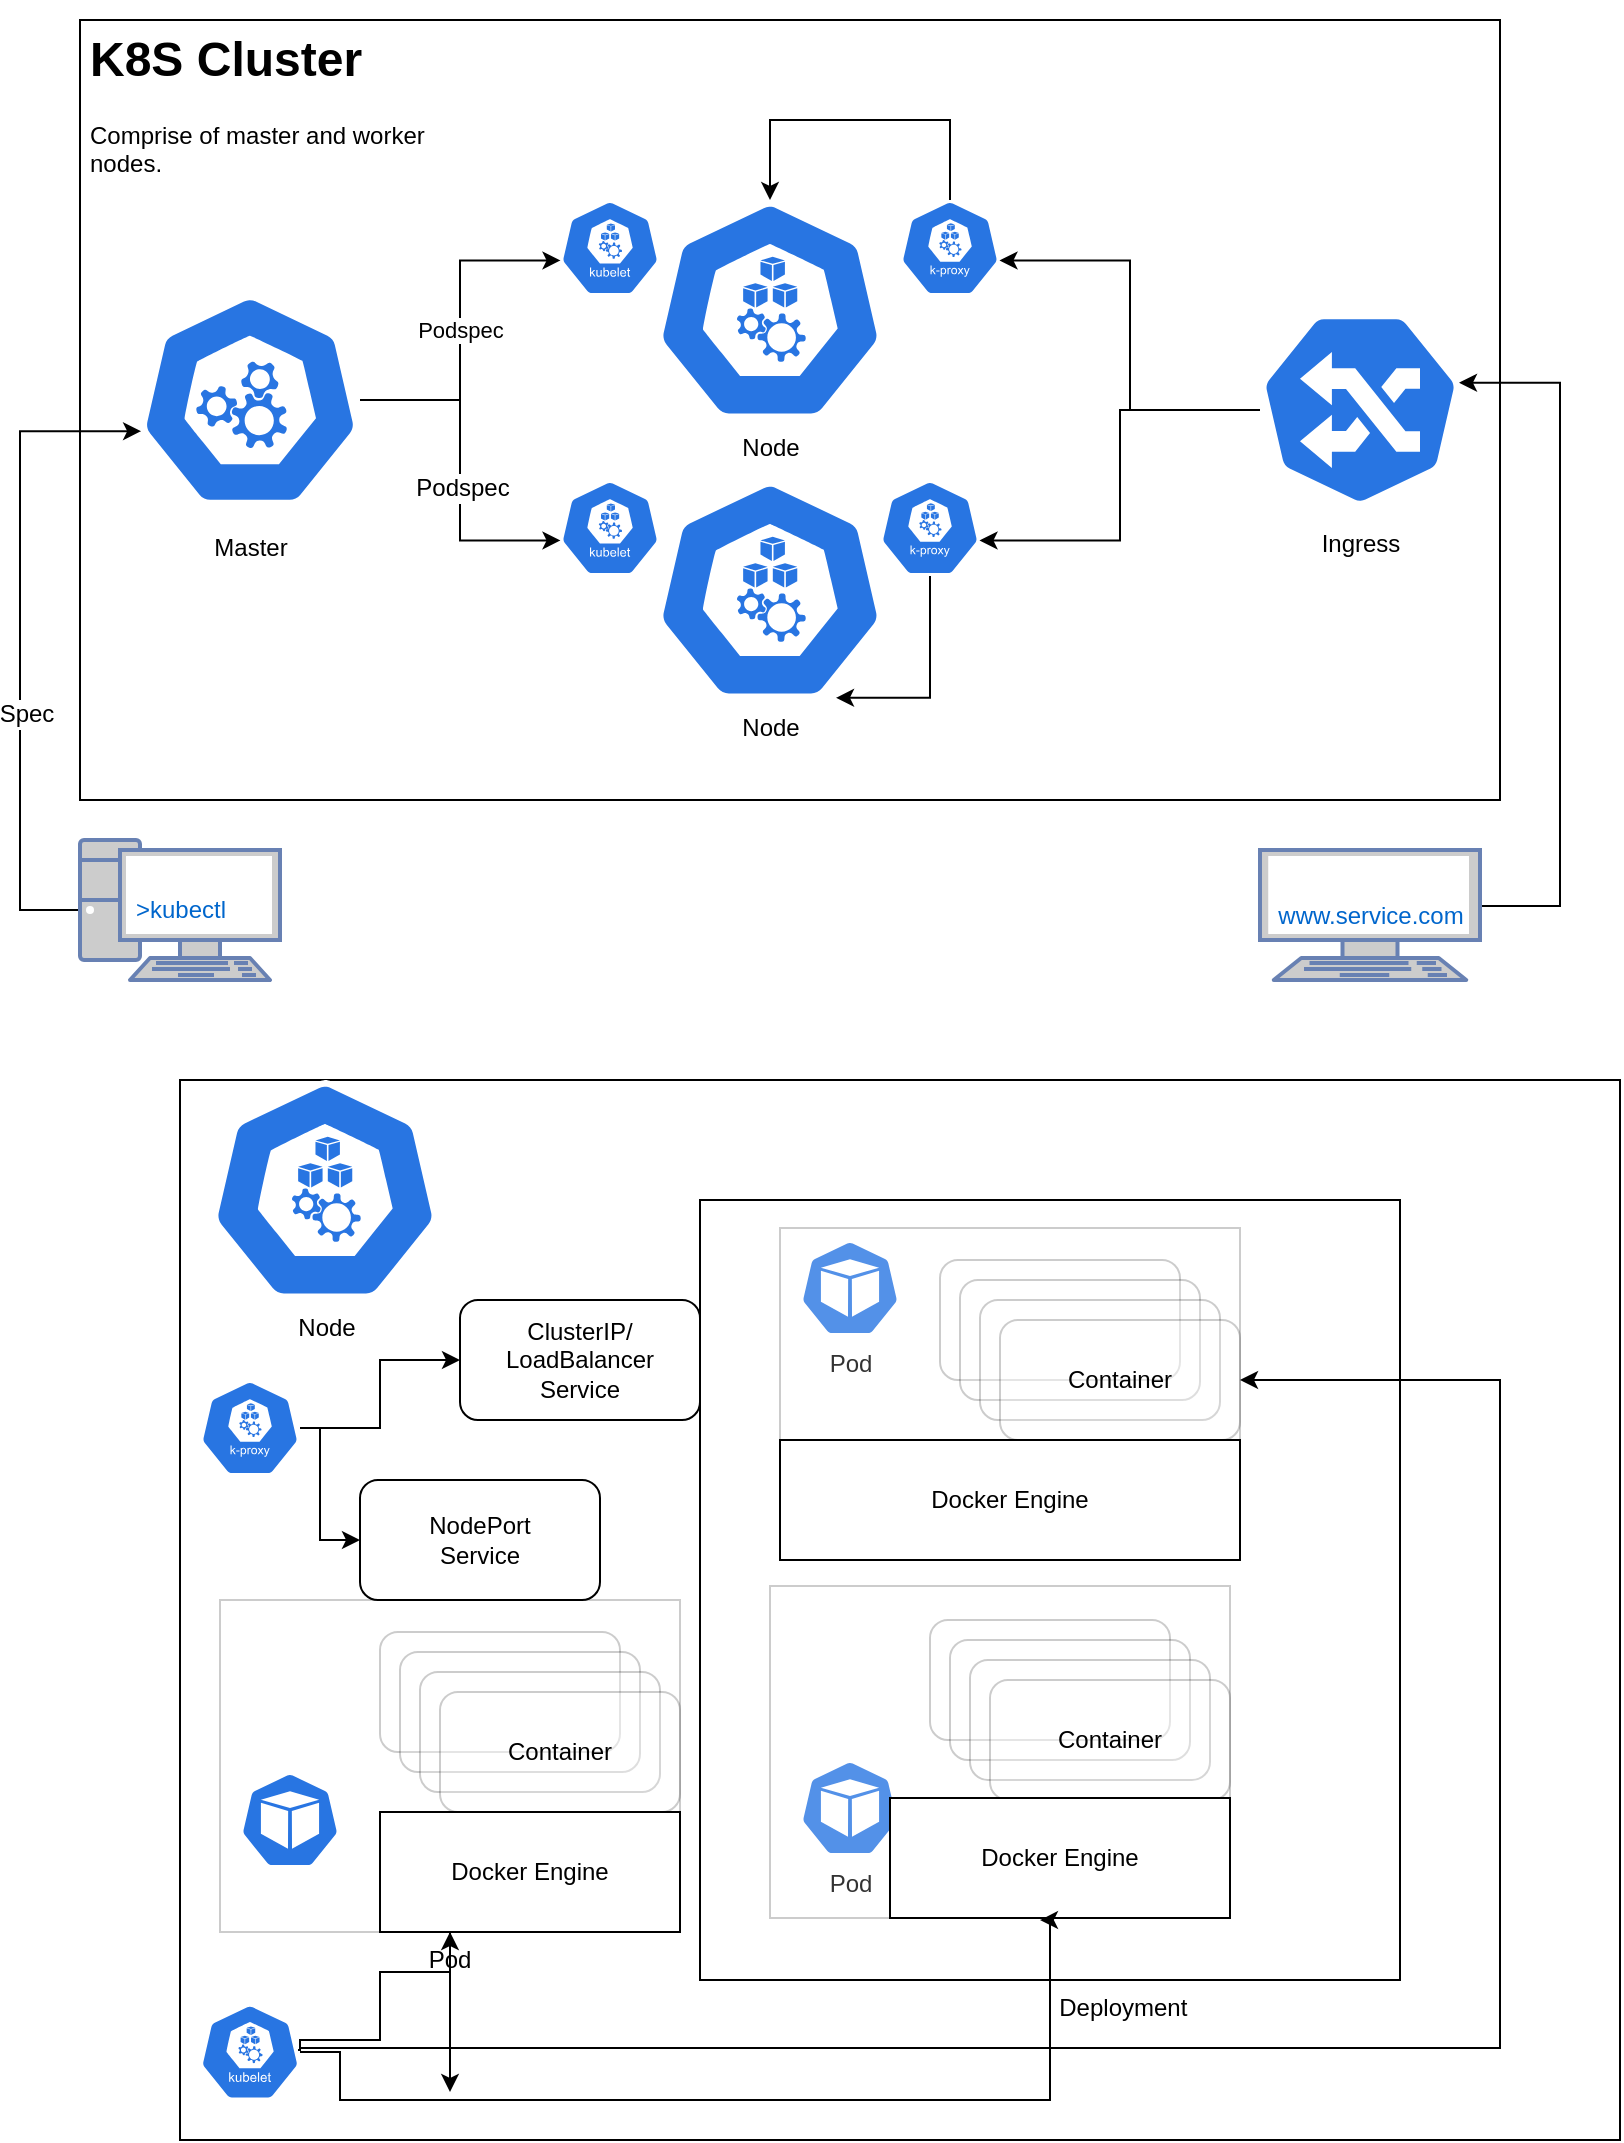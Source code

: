<mxfile version="12.9.7" type="github">
  <diagram id="hbpDbGkUQY02aLziDPMM" name="Page-1">
    <mxGraphModel dx="946" dy="618" grid="1" gridSize="10" guides="1" tooltips="1" connect="1" arrows="1" fold="1" page="1" pageScale="1" pageWidth="1169" pageHeight="827" math="0" shadow="0">
      <root>
        <mxCell id="0" />
        <mxCell id="1" parent="0" />
        <mxCell id="Bfey8ndqpUIMnrND0FDJ-34" value="" style="rounded=0;whiteSpace=wrap;html=1;shadow=0;strokeColor=#000000;gradientColor=none;" parent="1" vertex="1">
          <mxGeometry x="430" y="730" width="720" height="530" as="geometry" />
        </mxCell>
        <mxCell id="Bfey8ndqpUIMnrND0FDJ-3" value="" style="rounded=0;whiteSpace=wrap;html=1;labelPosition=center;verticalLabelPosition=bottom;align=center;verticalAlign=top;" parent="1" vertex="1">
          <mxGeometry x="380" y="200" width="710" height="390" as="geometry" />
        </mxCell>
        <mxCell id="Bfey8ndqpUIMnrND0FDJ-4" value="&lt;h1&gt;K8S Cluster&lt;/h1&gt;&lt;p&gt;Comprise of master and worker nodes.&lt;/p&gt;" style="text;html=1;strokeColor=none;fillColor=none;spacing=5;spacingTop=-20;whiteSpace=wrap;overflow=hidden;rounded=0;" parent="1" vertex="1">
          <mxGeometry x="380" y="200" width="190" height="90" as="geometry" />
        </mxCell>
        <mxCell id="Bfey8ndqpUIMnrND0FDJ-12" value="" style="html=1;dashed=0;whitespace=wrap;fillColor=#2875E2;strokeColor=#ffffff;points=[[0.005,0.63,0],[0.1,0.2,0],[0.9,0.2,0],[0.5,0,0],[0.995,0.63,0],[0.72,0.99,0],[0.5,1,0],[0.28,0.99,0]];shape=mxgraph.kubernetes.icon;prIcon=kubelet;shadow=0;" parent="1" vertex="1">
          <mxGeometry x="620" y="290" width="50" height="48" as="geometry" />
        </mxCell>
        <mxCell id="Bfey8ndqpUIMnrND0FDJ-14" value="Podspec" style="edgeStyle=orthogonalEdgeStyle;rounded=0;orthogonalLoop=1;jettySize=auto;html=1;entryX=0.005;entryY=0.63;entryDx=0;entryDy=0;entryPerimeter=0;" parent="1" source="Bfey8ndqpUIMnrND0FDJ-13" target="Bfey8ndqpUIMnrND0FDJ-12" edge="1">
          <mxGeometry relative="1" as="geometry" />
        </mxCell>
        <mxCell id="Bfey8ndqpUIMnrND0FDJ-21" style="edgeStyle=orthogonalEdgeStyle;rounded=0;orthogonalLoop=1;jettySize=auto;html=1;entryX=0.005;entryY=0.63;entryDx=0;entryDy=0;entryPerimeter=0;" parent="1" source="Bfey8ndqpUIMnrND0FDJ-13" target="Bfey8ndqpUIMnrND0FDJ-18" edge="1">
          <mxGeometry relative="1" as="geometry" />
        </mxCell>
        <mxCell id="mce9ujAxJOzOzg-gAjQL-8" value="Podspec" style="text;html=1;align=center;verticalAlign=middle;resizable=0;points=[];labelBackgroundColor=#ffffff;" parent="Bfey8ndqpUIMnrND0FDJ-21" vertex="1" connectable="0">
          <mxGeometry x="0.103" y="1" relative="1" as="geometry">
            <mxPoint as="offset" />
          </mxGeometry>
        </mxCell>
        <mxCell id="Bfey8ndqpUIMnrND0FDJ-13" value="Master" style="html=1;dashed=0;whitespace=wrap;fillColor=#2875E2;strokeColor=#ffffff;points=[[0.005,0.63,0],[0.1,0.2,0],[0.9,0.2,0],[0.5,0,0],[0.995,0.63,0],[0.72,0.99,0],[0.5,1,0],[0.28,0.99,0]];shape=mxgraph.kubernetes.icon;prIcon=master;shadow=0;labelPosition=center;verticalLabelPosition=bottom;align=center;verticalAlign=top;" parent="1" vertex="1">
          <mxGeometry x="410" y="330" width="110" height="120" as="geometry" />
        </mxCell>
        <mxCell id="Bfey8ndqpUIMnrND0FDJ-30" style="edgeStyle=orthogonalEdgeStyle;rounded=0;orthogonalLoop=1;jettySize=auto;html=1;entryX=0.5;entryY=0;entryDx=0;entryDy=0;entryPerimeter=0;" parent="1" source="Bfey8ndqpUIMnrND0FDJ-15" target="Bfey8ndqpUIMnrND0FDJ-16" edge="1">
          <mxGeometry relative="1" as="geometry">
            <Array as="points">
              <mxPoint x="815" y="250" />
              <mxPoint x="725" y="250" />
            </Array>
          </mxGeometry>
        </mxCell>
        <mxCell id="Bfey8ndqpUIMnrND0FDJ-15" value="" style="html=1;dashed=0;whitespace=wrap;fillColor=#2875E2;strokeColor=#ffffff;points=[[0.005,0.63,0],[0.1,0.2,0],[0.9,0.2,0],[0.5,0,0],[0.995,0.63,0],[0.72,0.99,0],[0.5,1,0],[0.28,0.99,0]];shape=mxgraph.kubernetes.icon;prIcon=k_proxy;shadow=0;" parent="1" vertex="1">
          <mxGeometry x="790" y="290" width="50" height="48" as="geometry" />
        </mxCell>
        <mxCell id="Bfey8ndqpUIMnrND0FDJ-16" value="Node" style="html=1;dashed=0;whitespace=wrap;fillColor=#2875E2;strokeColor=#ffffff;points=[[0.005,0.63,0],[0.1,0.2,0],[0.9,0.2,0],[0.5,0,0],[0.995,0.63,0],[0.72,0.99,0],[0.5,1,0],[0.28,0.99,0]];shape=mxgraph.kubernetes.icon;prIcon=node;shadow=0;labelPosition=center;verticalLabelPosition=bottom;align=center;verticalAlign=top;" parent="1" vertex="1">
          <mxGeometry x="650" y="290" width="150" height="110" as="geometry" />
        </mxCell>
        <mxCell id="Bfey8ndqpUIMnrND0FDJ-18" value="" style="html=1;dashed=0;whitespace=wrap;fillColor=#2875E2;strokeColor=#ffffff;points=[[0.005,0.63,0],[0.1,0.2,0],[0.9,0.2,0],[0.5,0,0],[0.995,0.63,0],[0.72,0.99,0],[0.5,1,0],[0.28,0.99,0]];shape=mxgraph.kubernetes.icon;prIcon=kubelet;shadow=0;" parent="1" vertex="1">
          <mxGeometry x="620" y="430" width="50" height="48" as="geometry" />
        </mxCell>
        <mxCell id="Bfey8ndqpUIMnrND0FDJ-32" style="edgeStyle=orthogonalEdgeStyle;rounded=0;orthogonalLoop=1;jettySize=auto;html=1;entryX=0.72;entryY=0.99;entryDx=0;entryDy=0;entryPerimeter=0;" parent="1" source="Bfey8ndqpUIMnrND0FDJ-19" target="Bfey8ndqpUIMnrND0FDJ-20" edge="1">
          <mxGeometry relative="1" as="geometry">
            <Array as="points">
              <mxPoint x="805" y="539" />
            </Array>
          </mxGeometry>
        </mxCell>
        <mxCell id="Bfey8ndqpUIMnrND0FDJ-19" value="" style="html=1;dashed=0;whitespace=wrap;fillColor=#2875E2;strokeColor=#ffffff;points=[[0.005,0.63,0],[0.1,0.2,0],[0.9,0.2,0],[0.5,0,0],[0.995,0.63,0],[0.72,0.99,0],[0.5,1,0],[0.28,0.99,0]];shape=mxgraph.kubernetes.icon;prIcon=k_proxy;shadow=0;" parent="1" vertex="1">
          <mxGeometry x="780" y="430" width="50" height="48" as="geometry" />
        </mxCell>
        <mxCell id="Bfey8ndqpUIMnrND0FDJ-20" value="Node" style="html=1;dashed=0;whitespace=wrap;fillColor=#2875E2;strokeColor=#ffffff;points=[[0.005,0.63,0],[0.1,0.2,0],[0.9,0.2,0],[0.5,0,0],[0.995,0.63,0],[0.72,0.99,0],[0.5,1,0],[0.28,0.99,0]];shape=mxgraph.kubernetes.icon;prIcon=node;shadow=0;labelPosition=center;verticalLabelPosition=bottom;align=center;verticalAlign=top;" parent="1" vertex="1">
          <mxGeometry x="650" y="430" width="150" height="110" as="geometry" />
        </mxCell>
        <mxCell id="Bfey8ndqpUIMnrND0FDJ-23" style="edgeStyle=orthogonalEdgeStyle;rounded=0;orthogonalLoop=1;jettySize=auto;html=1;entryX=0.005;entryY=0.63;entryDx=0;entryDy=0;entryPerimeter=0;" parent="1" source="Bfey8ndqpUIMnrND0FDJ-22" target="Bfey8ndqpUIMnrND0FDJ-13" edge="1">
          <mxGeometry relative="1" as="geometry">
            <Array as="points">
              <mxPoint x="350" y="645" />
              <mxPoint x="350" y="406" />
            </Array>
          </mxGeometry>
        </mxCell>
        <mxCell id="mce9ujAxJOzOzg-gAjQL-11" value="Spec" style="text;html=1;align=center;verticalAlign=middle;resizable=0;points=[];labelBackgroundColor=#ffffff;" parent="Bfey8ndqpUIMnrND0FDJ-23" vertex="1" connectable="0">
          <mxGeometry x="-0.224" y="-3" relative="1" as="geometry">
            <mxPoint as="offset" />
          </mxGeometry>
        </mxCell>
        <mxCell id="Bfey8ndqpUIMnrND0FDJ-22" value="&amp;gt;kubectl" style="fontColor=#0066CC;verticalAlign=middle;verticalLabelPosition=middle;labelPosition=center;align=center;html=1;outlineConnect=0;fillColor=#CCCCCC;strokeColor=#6881B3;gradientColor=none;gradientDirection=north;strokeWidth=2;shape=mxgraph.networks.pc;shadow=0;" parent="1" vertex="1">
          <mxGeometry x="380" y="610" width="100" height="70" as="geometry" />
        </mxCell>
        <mxCell id="Bfey8ndqpUIMnrND0FDJ-27" style="edgeStyle=orthogonalEdgeStyle;rounded=0;orthogonalLoop=1;jettySize=auto;html=1;entryX=0.005;entryY=0.63;entryDx=0;entryDy=0;entryPerimeter=0;" parent="1" source="Bfey8ndqpUIMnrND0FDJ-24" target="Bfey8ndqpUIMnrND0FDJ-26" edge="1">
          <mxGeometry relative="1" as="geometry">
            <Array as="points">
              <mxPoint x="1120" y="643" />
              <mxPoint x="1120" y="381" />
            </Array>
          </mxGeometry>
        </mxCell>
        <mxCell id="Bfey8ndqpUIMnrND0FDJ-24" value="www.service.com" style="fontColor=#0066CC;verticalAlign=middle;verticalLabelPosition=middle;labelPosition=center;align=center;html=1;outlineConnect=0;fillColor=#CCCCCC;strokeColor=#6881B3;gradientColor=none;gradientDirection=north;strokeWidth=2;shape=mxgraph.networks.terminal;shadow=0;" parent="1" vertex="1">
          <mxGeometry x="970" y="615" width="110" height="65" as="geometry" />
        </mxCell>
        <mxCell id="Bfey8ndqpUIMnrND0FDJ-28" style="edgeStyle=orthogonalEdgeStyle;rounded=0;orthogonalLoop=1;jettySize=auto;html=1;entryX=0.995;entryY=0.63;entryDx=0;entryDy=0;entryPerimeter=0;" parent="1" source="Bfey8ndqpUIMnrND0FDJ-26" target="Bfey8ndqpUIMnrND0FDJ-15" edge="1">
          <mxGeometry relative="1" as="geometry" />
        </mxCell>
        <mxCell id="Bfey8ndqpUIMnrND0FDJ-29" style="edgeStyle=orthogonalEdgeStyle;rounded=0;orthogonalLoop=1;jettySize=auto;html=1;entryX=0.995;entryY=0.63;entryDx=0;entryDy=0;entryPerimeter=0;" parent="1" source="Bfey8ndqpUIMnrND0FDJ-26" target="Bfey8ndqpUIMnrND0FDJ-19" edge="1">
          <mxGeometry relative="1" as="geometry" />
        </mxCell>
        <mxCell id="Bfey8ndqpUIMnrND0FDJ-26" value="Ingress" style="html=1;dashed=0;whitespace=wrap;fillColor=#2875E2;strokeColor=#ffffff;points=[[0.005,0.63,0],[0.1,0.2,0],[0.9,0.2,0],[0.5,0,0],[0.995,0.63,0],[0.72,0.99,0],[0.5,1,0],[0.28,0.99,0]];shape=mxgraph.kubernetes.icon;prIcon=ing;shadow=0;labelPosition=center;verticalLabelPosition=bottom;align=center;verticalAlign=top;allowArrows=1;direction=west;" parent="1" vertex="1">
          <mxGeometry x="970" y="342.5" width="100" height="105" as="geometry" />
        </mxCell>
        <mxCell id="Bfey8ndqpUIMnrND0FDJ-33" value="Node" style="html=1;dashed=0;whitespace=wrap;fillColor=#2875E2;strokeColor=#ffffff;points=[[0.005,0.63,0],[0.1,0.2,0],[0.9,0.2,0],[0.5,0,0],[0.995,0.63,0],[0.72,0.99,0],[0.5,1,0],[0.28,0.99,0]];shape=mxgraph.kubernetes.icon;prIcon=node;shadow=0;labelPosition=center;verticalLabelPosition=bottom;align=center;verticalAlign=top;" parent="1" vertex="1">
          <mxGeometry x="430" y="730" width="145" height="110" as="geometry" />
        </mxCell>
        <mxCell id="Bfey8ndqpUIMnrND0FDJ-35" value="&amp;nbsp; &amp;nbsp; &amp;nbsp; &amp;nbsp; &amp;nbsp; &amp;nbsp; &amp;nbsp; &amp;nbsp; &amp;nbsp; &amp;nbsp; &amp;nbsp; Deployment" style="rounded=0;whiteSpace=wrap;html=1;shadow=0;strokeColor=#000000;gradientColor=none;glass=0;comic=0;labelPosition=center;verticalLabelPosition=bottom;align=center;verticalAlign=top;treeFolding=0;" parent="1" vertex="1">
          <mxGeometry x="690" y="790" width="350" height="390" as="geometry" />
        </mxCell>
        <mxCell id="Bfey8ndqpUIMnrND0FDJ-37" value="ClusterIP/&lt;br&gt;LoadBalancer&lt;br&gt;Service" style="rounded=1;whiteSpace=wrap;html=1;shadow=0;glass=0;comic=0;strokeColor=#000000;gradientColor=none;" parent="1" vertex="1">
          <mxGeometry x="570" y="840" width="120" height="60" as="geometry" />
        </mxCell>
        <mxCell id="Bfey8ndqpUIMnrND0FDJ-38" value="Pod" style="html=1;dashed=0;whitespace=wrap;fillColor=#2875E2;strokeColor=#ffffff;points=[[0.005,0.63,0],[0.1,0.2,0],[0.9,0.2,0],[0.5,0,0],[0.995,0.63,0],[0.72,0.99,0],[0.5,1,0],[0.28,0.99,0]];shape=mxgraph.kubernetes.icon;prIcon=pod;rounded=0;shadow=0;glass=0;comic=0;labelPosition=center;verticalLabelPosition=bottom;align=center;verticalAlign=top;" parent="1" vertex="1">
          <mxGeometry x="740" y="810" width="50" height="48" as="geometry" />
        </mxCell>
        <mxCell id="Bfey8ndqpUIMnrND0FDJ-39" value="Pod" style="html=1;dashed=0;whitespace=wrap;fillColor=#2875E2;strokeColor=#ffffff;points=[[0.005,0.63,0],[0.1,0.2,0],[0.9,0.2,0],[0.5,0,0],[0.995,0.63,0],[0.72,0.99,0],[0.5,1,0],[0.28,0.99,0]];shape=mxgraph.kubernetes.icon;prIcon=pod;rounded=0;shadow=0;glass=0;comic=0;labelPosition=center;verticalLabelPosition=bottom;align=center;verticalAlign=top;" parent="1" vertex="1">
          <mxGeometry x="740" y="1070" width="50" height="48" as="geometry" />
        </mxCell>
        <mxCell id="Bfey8ndqpUIMnrND0FDJ-41" style="edgeStyle=orthogonalEdgeStyle;rounded=0;orthogonalLoop=1;jettySize=auto;html=1;entryX=0;entryY=0.5;entryDx=0;entryDy=0;" parent="1" source="Bfey8ndqpUIMnrND0FDJ-40" target="Bfey8ndqpUIMnrND0FDJ-37" edge="1">
          <mxGeometry relative="1" as="geometry" />
        </mxCell>
        <mxCell id="Bfey8ndqpUIMnrND0FDJ-65" style="edgeStyle=orthogonalEdgeStyle;rounded=0;orthogonalLoop=1;jettySize=auto;html=1;entryX=0;entryY=0.5;entryDx=0;entryDy=0;fontColor=none;" parent="1" source="Bfey8ndqpUIMnrND0FDJ-40" target="Bfey8ndqpUIMnrND0FDJ-64" edge="1">
          <mxGeometry relative="1" as="geometry">
            <Array as="points">
              <mxPoint x="500" y="904" />
              <mxPoint x="500" y="960" />
            </Array>
          </mxGeometry>
        </mxCell>
        <mxCell id="Bfey8ndqpUIMnrND0FDJ-40" value="" style="html=1;dashed=0;whitespace=wrap;fillColor=#2875E2;strokeColor=#ffffff;points=[[0.005,0.63,0],[0.1,0.2,0],[0.9,0.2,0],[0.5,0,0],[0.995,0.63,0],[0.72,0.99,0],[0.5,1,0],[0.28,0.99,0]];shape=mxgraph.kubernetes.icon;prIcon=k_proxy;rounded=0;shadow=0;glass=0;comic=0;" parent="1" vertex="1">
          <mxGeometry x="440" y="880" width="50" height="48" as="geometry" />
        </mxCell>
        <mxCell id="Bfey8ndqpUIMnrND0FDJ-45" value="" style="rounded=0;whiteSpace=wrap;html=1;shadow=0;glass=0;comic=0;strokeColor=#000000;gradientColor=none;opacity=20;" parent="1" vertex="1">
          <mxGeometry x="730" y="804" width="230" height="166" as="geometry" />
        </mxCell>
        <mxCell id="Bfey8ndqpUIMnrND0FDJ-46" value="" style="rounded=1;whiteSpace=wrap;html=1;shadow=0;glass=0;comic=0;strokeColor=#000000;gradientColor=none;opacity=20;" parent="1" vertex="1">
          <mxGeometry x="810" y="820" width="120" height="60" as="geometry" />
        </mxCell>
        <mxCell id="Bfey8ndqpUIMnrND0FDJ-50" value="" style="rounded=1;whiteSpace=wrap;html=1;shadow=0;glass=0;comic=0;strokeColor=#000000;gradientColor=none;opacity=20;" parent="1" vertex="1">
          <mxGeometry x="820" y="830" width="120" height="60" as="geometry" />
        </mxCell>
        <mxCell id="Bfey8ndqpUIMnrND0FDJ-51" value="" style="rounded=1;whiteSpace=wrap;html=1;shadow=0;glass=0;comic=0;strokeColor=#000000;gradientColor=none;opacity=20;" parent="1" vertex="1">
          <mxGeometry x="830" y="840" width="120" height="60" as="geometry" />
        </mxCell>
        <mxCell id="Bfey8ndqpUIMnrND0FDJ-52" value="Container" style="rounded=1;whiteSpace=wrap;html=1;shadow=0;glass=0;comic=0;strokeColor=#000000;gradientColor=none;opacity=20;" parent="1" vertex="1">
          <mxGeometry x="840" y="850" width="120" height="60" as="geometry" />
        </mxCell>
        <mxCell id="Bfey8ndqpUIMnrND0FDJ-53" value="" style="rounded=0;whiteSpace=wrap;html=1;shadow=0;glass=0;comic=0;strokeColor=#000000;gradientColor=none;opacity=20;" parent="1" vertex="1">
          <mxGeometry x="725" y="983" width="230" height="166" as="geometry" />
        </mxCell>
        <mxCell id="Bfey8ndqpUIMnrND0FDJ-54" value="" style="rounded=1;whiteSpace=wrap;html=1;shadow=0;glass=0;comic=0;strokeColor=#000000;gradientColor=none;opacity=20;" parent="1" vertex="1">
          <mxGeometry x="805" y="1000" width="120" height="60" as="geometry" />
        </mxCell>
        <mxCell id="Bfey8ndqpUIMnrND0FDJ-55" value="" style="rounded=1;whiteSpace=wrap;html=1;shadow=0;glass=0;comic=0;strokeColor=#000000;gradientColor=none;opacity=20;" parent="1" vertex="1">
          <mxGeometry x="815" y="1010" width="120" height="60" as="geometry" />
        </mxCell>
        <mxCell id="Bfey8ndqpUIMnrND0FDJ-56" value="" style="rounded=1;whiteSpace=wrap;html=1;shadow=0;glass=0;comic=0;strokeColor=#000000;gradientColor=none;opacity=20;" parent="1" vertex="1">
          <mxGeometry x="825" y="1020" width="120" height="60" as="geometry" />
        </mxCell>
        <mxCell id="Bfey8ndqpUIMnrND0FDJ-57" value="Container" style="rounded=1;whiteSpace=wrap;html=1;shadow=0;glass=0;comic=0;strokeColor=#000000;gradientColor=none;opacity=20;" parent="1" vertex="1">
          <mxGeometry x="835" y="1030" width="120" height="60" as="geometry" />
        </mxCell>
        <mxCell id="mce9ujAxJOzOzg-gAjQL-10" value="" style="edgeStyle=orthogonalEdgeStyle;rounded=0;orthogonalLoop=1;jettySize=auto;html=1;" parent="1" source="Bfey8ndqpUIMnrND0FDJ-58" edge="1">
          <mxGeometry relative="1" as="geometry">
            <mxPoint x="565" y="1236" as="targetPoint" />
          </mxGeometry>
        </mxCell>
        <mxCell id="Bfey8ndqpUIMnrND0FDJ-58" value="Pod" style="rounded=0;whiteSpace=wrap;html=1;shadow=0;glass=0;comic=0;strokeColor=#000000;gradientColor=none;opacity=20;labelPosition=center;verticalLabelPosition=bottom;align=center;verticalAlign=top;" parent="1" vertex="1">
          <mxGeometry x="450" y="990" width="230" height="166" as="geometry" />
        </mxCell>
        <mxCell id="Bfey8ndqpUIMnrND0FDJ-59" value="" style="rounded=1;whiteSpace=wrap;html=1;shadow=0;glass=0;comic=0;strokeColor=#000000;gradientColor=none;opacity=20;" parent="1" vertex="1">
          <mxGeometry x="530" y="1006" width="120" height="60" as="geometry" />
        </mxCell>
        <mxCell id="Bfey8ndqpUIMnrND0FDJ-60" value="" style="rounded=1;whiteSpace=wrap;html=1;shadow=0;glass=0;comic=0;strokeColor=#000000;gradientColor=none;opacity=20;" parent="1" vertex="1">
          <mxGeometry x="540" y="1016" width="120" height="60" as="geometry" />
        </mxCell>
        <mxCell id="Bfey8ndqpUIMnrND0FDJ-61" value="" style="rounded=1;whiteSpace=wrap;html=1;shadow=0;glass=0;comic=0;strokeColor=#000000;gradientColor=none;opacity=20;" parent="1" vertex="1">
          <mxGeometry x="550" y="1026" width="120" height="60" as="geometry" />
        </mxCell>
        <mxCell id="Bfey8ndqpUIMnrND0FDJ-62" value="Container" style="rounded=1;whiteSpace=wrap;html=1;shadow=0;glass=0;comic=0;strokeColor=#000000;gradientColor=none;opacity=20;" parent="1" vertex="1">
          <mxGeometry x="560" y="1036" width="120" height="60" as="geometry" />
        </mxCell>
        <mxCell id="Bfey8ndqpUIMnrND0FDJ-63" value="&lt;span style=&quot;background-color: rgb(0 , 0 , 0)&quot;&gt;Pod&lt;/span&gt;" style="html=1;dashed=0;whitespace=wrap;fillColor=#2875E2;strokeColor=#ffffff;points=[[0.005,0.63,0],[0.1,0.2,0],[0.9,0.2,0],[0.5,0,0],[0.995,0.63,0],[0.72,0.99,0],[0.5,1,0],[0.28,0.99,0]];shape=mxgraph.kubernetes.icon;prIcon=pod;rounded=0;shadow=0;glass=0;comic=0;labelPosition=center;verticalLabelPosition=bottom;align=center;verticalAlign=top;noLabel=1;fontColor=none;" parent="1" vertex="1">
          <mxGeometry x="460" y="1076" width="50" height="48" as="geometry" />
        </mxCell>
        <mxCell id="Bfey8ndqpUIMnrND0FDJ-64" value="NodePort&lt;br&gt;Service" style="rounded=1;whiteSpace=wrap;html=1;shadow=0;glass=0;comic=0;strokeColor=#000000;gradientColor=none;" parent="1" vertex="1">
          <mxGeometry x="520" y="930" width="120" height="60" as="geometry" />
        </mxCell>
        <mxCell id="mce9ujAxJOzOzg-gAjQL-1" value="Docker Engine" style="rounded=0;whiteSpace=wrap;html=1;" parent="1" vertex="1">
          <mxGeometry x="730" y="910" width="230" height="60" as="geometry" />
        </mxCell>
        <mxCell id="mce9ujAxJOzOzg-gAjQL-2" value="Docker Engine" style="rounded=0;whiteSpace=wrap;html=1;" parent="1" vertex="1">
          <mxGeometry x="785" y="1089" width="170" height="60" as="geometry" />
        </mxCell>
        <mxCell id="mce9ujAxJOzOzg-gAjQL-3" value="Docker Engine" style="rounded=0;whiteSpace=wrap;html=1;" parent="1" vertex="1">
          <mxGeometry x="530" y="1096" width="150" height="60" as="geometry" />
        </mxCell>
        <mxCell id="mce9ujAxJOzOzg-gAjQL-5" value="" style="edgeStyle=orthogonalEdgeStyle;rounded=0;orthogonalLoop=1;jettySize=auto;html=1;exitX=0.98;exitY=0.48;exitDx=0;exitDy=0;exitPerimeter=0;" parent="1" source="mce9ujAxJOzOzg-gAjQL-4" target="Bfey8ndqpUIMnrND0FDJ-58" edge="1">
          <mxGeometry relative="1" as="geometry">
            <Array as="points">
              <mxPoint x="490" y="1215" />
              <mxPoint x="490" y="1210" />
              <mxPoint x="530" y="1210" />
              <mxPoint x="530" y="1176" />
              <mxPoint x="565" y="1176" />
            </Array>
          </mxGeometry>
        </mxCell>
        <mxCell id="mce9ujAxJOzOzg-gAjQL-6" style="edgeStyle=orthogonalEdgeStyle;rounded=0;orthogonalLoop=1;jettySize=auto;html=1;entryX=0.441;entryY=1.017;entryDx=0;entryDy=0;entryPerimeter=0;" parent="1" source="mce9ujAxJOzOzg-gAjQL-4" target="mce9ujAxJOzOzg-gAjQL-2" edge="1">
          <mxGeometry relative="1" as="geometry">
            <Array as="points">
              <mxPoint x="510" y="1216" />
              <mxPoint x="510" y="1240" />
              <mxPoint x="865" y="1240" />
            </Array>
          </mxGeometry>
        </mxCell>
        <mxCell id="mce9ujAxJOzOzg-gAjQL-7" style="edgeStyle=orthogonalEdgeStyle;rounded=0;orthogonalLoop=1;jettySize=auto;html=1;entryX=1;entryY=0.5;entryDx=0;entryDy=0;exitX=1;exitY=0.46;exitDx=0;exitDy=0;exitPerimeter=0;" parent="1" source="mce9ujAxJOzOzg-gAjQL-4" target="Bfey8ndqpUIMnrND0FDJ-52" edge="1">
          <mxGeometry relative="1" as="geometry">
            <Array as="points">
              <mxPoint x="1090" y="1214" />
              <mxPoint x="1090" y="880" />
            </Array>
          </mxGeometry>
        </mxCell>
        <mxCell id="mce9ujAxJOzOzg-gAjQL-4" value="" style="html=1;dashed=0;whitespace=wrap;fillColor=#2875E2;strokeColor=#ffffff;points=[[0.005,0.63,0],[0.1,0.2,0],[0.9,0.2,0],[0.5,0,0],[0.995,0.63,0],[0.72,0.99,0],[0.5,1,0],[0.28,0.99,0]];shape=mxgraph.kubernetes.icon;prIcon=kubelet;shadow=0;" parent="1" vertex="1">
          <mxGeometry x="440" y="1191" width="50" height="50" as="geometry" />
        </mxCell>
      </root>
    </mxGraphModel>
  </diagram>
</mxfile>
